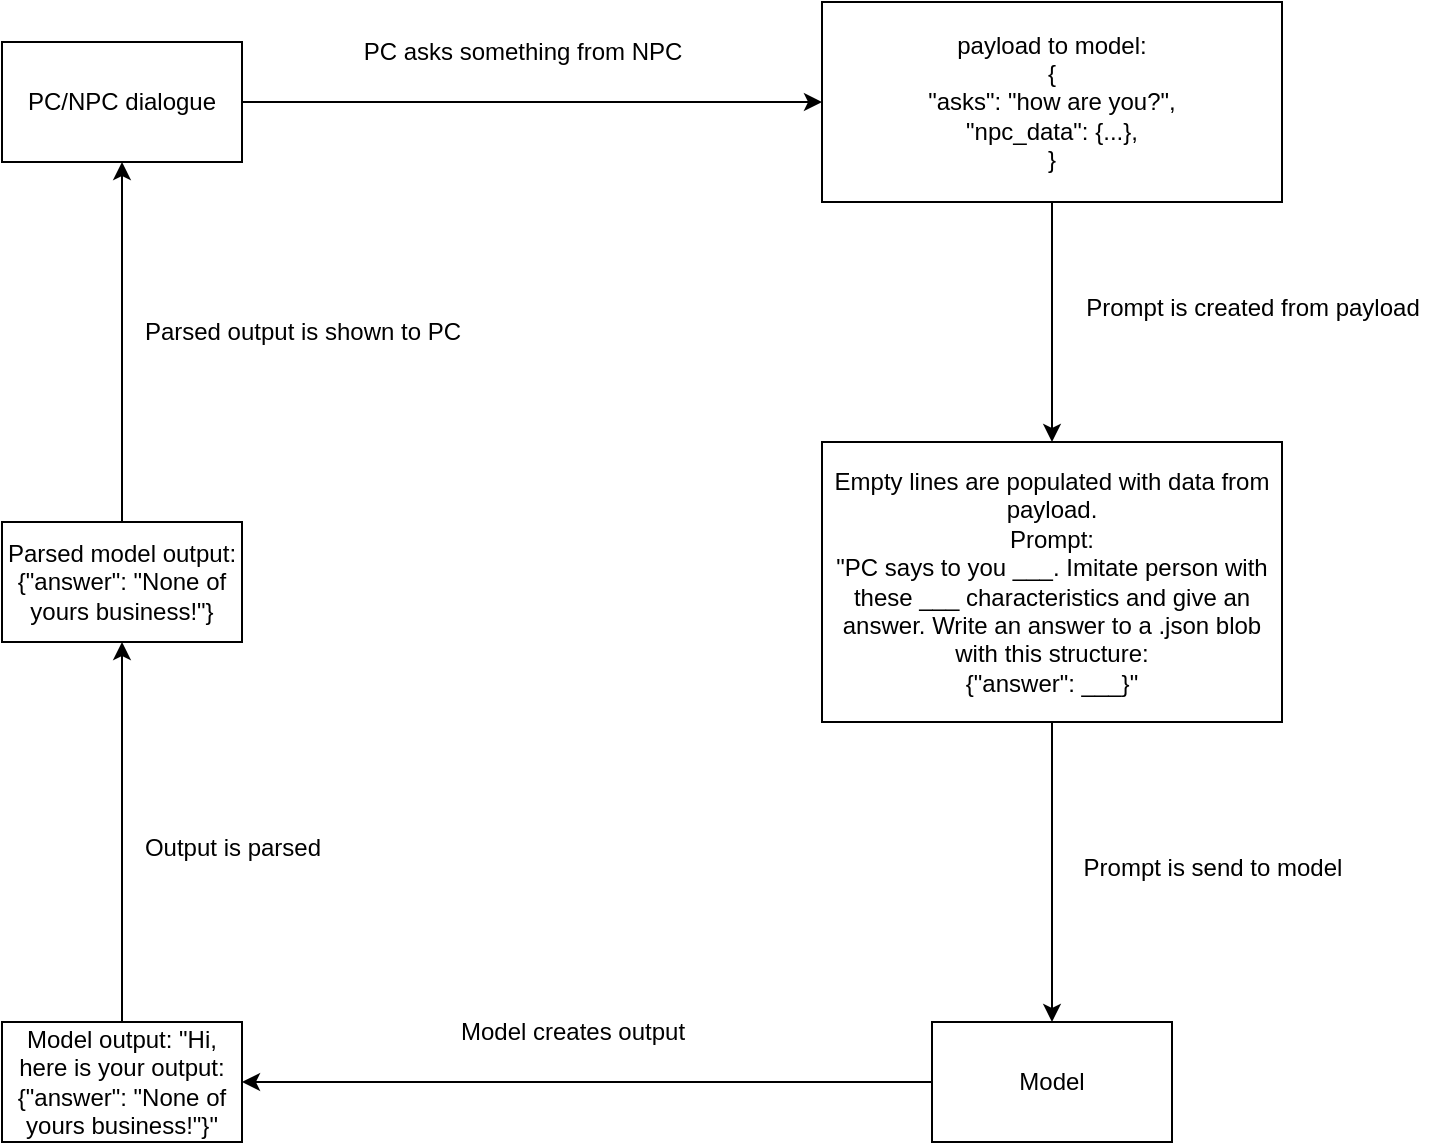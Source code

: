<mxfile version="22.0.4" type="device">
  <diagram name="Page-1" id="fZpFVvNK_kxjRwaLPY6W">
    <mxGraphModel dx="2074" dy="1102" grid="1" gridSize="10" guides="1" tooltips="1" connect="1" arrows="1" fold="1" page="1" pageScale="1" pageWidth="850" pageHeight="1100" math="0" shadow="0">
      <root>
        <mxCell id="0" />
        <mxCell id="1" parent="0" />
        <mxCell id="lBAf9pRN95detCUseYao-19" value="PC/NPC dialogue" style="whiteSpace=wrap;html=1;" vertex="1" parent="1">
          <mxGeometry x="90" y="250" width="120" height="60" as="geometry" />
        </mxCell>
        <mxCell id="lBAf9pRN95detCUseYao-20" value="&lt;div&gt;payload to model:&lt;/div&gt;&lt;div&gt;{&lt;/div&gt;&lt;div&gt;&quot;asks&quot;: &quot;how are you?&quot;,&lt;/div&gt;&lt;div&gt;&quot;npc_data&quot;: {...},&lt;/div&gt;&lt;div&gt;}&lt;br&gt;&lt;/div&gt;" style="whiteSpace=wrap;html=1;" vertex="1" parent="1">
          <mxGeometry x="500" y="230" width="230" height="100" as="geometry" />
        </mxCell>
        <mxCell id="lBAf9pRN95detCUseYao-21" value="&lt;div&gt;Empty lines are populated with data from payload.&lt;/div&gt;&lt;div&gt;Prompt:&lt;br&gt;&lt;/div&gt;&lt;div&gt;&quot;PC says to you ___. Imitate person with these ___ characteristics and give an answer. Write an answer to a .json blob with this structure:&lt;/div&gt;&lt;div&gt;{&quot;answer&quot;: ___}&quot;&lt;/div&gt;" style="whiteSpace=wrap;html=1;" vertex="1" parent="1">
          <mxGeometry x="500" y="450" width="230" height="140" as="geometry" />
        </mxCell>
        <mxCell id="lBAf9pRN95detCUseYao-22" value="Model" style="whiteSpace=wrap;html=1;" vertex="1" parent="1">
          <mxGeometry x="555" y="740" width="120" height="60" as="geometry" />
        </mxCell>
        <mxCell id="lBAf9pRN95detCUseYao-23" value="&lt;div&gt;Parsed model output:&lt;/div&gt;&lt;div&gt;{&quot;answer&quot;: &quot;None of yours business!&quot;}&lt;br&gt;&lt;/div&gt;" style="whiteSpace=wrap;html=1;" vertex="1" parent="1">
          <mxGeometry x="90" y="490" width="120" height="60" as="geometry" />
        </mxCell>
        <mxCell id="lBAf9pRN95detCUseYao-24" value="Model output: &quot;Hi, here is your output: {&quot;answer&quot;: &quot;None of yours business!&quot;}&quot;" style="whiteSpace=wrap;html=1;" vertex="1" parent="1">
          <mxGeometry x="90" y="740" width="120" height="60" as="geometry" />
        </mxCell>
        <mxCell id="lBAf9pRN95detCUseYao-25" value="" style="endArrow=classic;html=1;rounded=0;exitX=1;exitY=0.5;exitDx=0;exitDy=0;entryX=0;entryY=0.5;entryDx=0;entryDy=0;" edge="1" parent="1" source="lBAf9pRN95detCUseYao-19" target="lBAf9pRN95detCUseYao-20">
          <mxGeometry width="50" height="50" relative="1" as="geometry">
            <mxPoint x="170" y="550" as="sourcePoint" />
            <mxPoint x="220" y="500" as="targetPoint" />
          </mxGeometry>
        </mxCell>
        <mxCell id="lBAf9pRN95detCUseYao-26" value="" style="endArrow=classic;html=1;rounded=0;exitX=0.5;exitY=1;exitDx=0;exitDy=0;entryX=0.5;entryY=0;entryDx=0;entryDy=0;" edge="1" parent="1" source="lBAf9pRN95detCUseYao-20" target="lBAf9pRN95detCUseYao-21">
          <mxGeometry width="50" height="50" relative="1" as="geometry">
            <mxPoint x="220" y="290" as="sourcePoint" />
            <mxPoint x="510" y="290" as="targetPoint" />
          </mxGeometry>
        </mxCell>
        <mxCell id="lBAf9pRN95detCUseYao-27" value="" style="endArrow=classic;html=1;rounded=0;exitX=0.5;exitY=1;exitDx=0;exitDy=0;entryX=0.5;entryY=0;entryDx=0;entryDy=0;" edge="1" parent="1" source="lBAf9pRN95detCUseYao-21" target="lBAf9pRN95detCUseYao-22">
          <mxGeometry width="50" height="50" relative="1" as="geometry">
            <mxPoint x="625" y="340" as="sourcePoint" />
            <mxPoint x="625" y="460" as="targetPoint" />
          </mxGeometry>
        </mxCell>
        <mxCell id="lBAf9pRN95detCUseYao-28" value="" style="endArrow=classic;html=1;rounded=0;exitX=0;exitY=0.5;exitDx=0;exitDy=0;entryX=1;entryY=0.5;entryDx=0;entryDy=0;" edge="1" parent="1" source="lBAf9pRN95detCUseYao-22" target="lBAf9pRN95detCUseYao-24">
          <mxGeometry width="50" height="50" relative="1" as="geometry">
            <mxPoint x="635" y="350" as="sourcePoint" />
            <mxPoint x="635" y="470" as="targetPoint" />
          </mxGeometry>
        </mxCell>
        <mxCell id="lBAf9pRN95detCUseYao-29" value="" style="endArrow=classic;html=1;rounded=0;exitX=0.5;exitY=0;exitDx=0;exitDy=0;entryX=0.5;entryY=1;entryDx=0;entryDy=0;" edge="1" parent="1" source="lBAf9pRN95detCUseYao-24" target="lBAf9pRN95detCUseYao-23">
          <mxGeometry width="50" height="50" relative="1" as="geometry">
            <mxPoint x="565" y="780" as="sourcePoint" />
            <mxPoint x="220" y="780" as="targetPoint" />
          </mxGeometry>
        </mxCell>
        <mxCell id="lBAf9pRN95detCUseYao-30" value="" style="endArrow=classic;html=1;rounded=0;exitX=0.5;exitY=0;exitDx=0;exitDy=0;entryX=0.5;entryY=1;entryDx=0;entryDy=0;entryPerimeter=0;" edge="1" parent="1" source="lBAf9pRN95detCUseYao-23" target="lBAf9pRN95detCUseYao-19">
          <mxGeometry width="50" height="50" relative="1" as="geometry">
            <mxPoint x="575" y="790" as="sourcePoint" />
            <mxPoint x="140" y="310" as="targetPoint" />
          </mxGeometry>
        </mxCell>
        <mxCell id="lBAf9pRN95detCUseYao-31" value="PC asks something from NPC" style="text;html=1;align=center;verticalAlign=middle;resizable=0;points=[];autosize=1;strokeColor=none;fillColor=none;" vertex="1" parent="1">
          <mxGeometry x="260" y="240" width="180" height="30" as="geometry" />
        </mxCell>
        <mxCell id="lBAf9pRN95detCUseYao-32" value="Prompt is created from payload" style="text;html=1;align=center;verticalAlign=middle;resizable=0;points=[];autosize=1;strokeColor=none;fillColor=none;" vertex="1" parent="1">
          <mxGeometry x="620" y="368" width="190" height="30" as="geometry" />
        </mxCell>
        <mxCell id="lBAf9pRN95detCUseYao-33" value="Prompt is send to model" style="text;html=1;align=center;verticalAlign=middle;resizable=0;points=[];autosize=1;strokeColor=none;fillColor=none;" vertex="1" parent="1">
          <mxGeometry x="620" y="648" width="150" height="30" as="geometry" />
        </mxCell>
        <mxCell id="lBAf9pRN95detCUseYao-34" value="Model creates output" style="text;html=1;align=center;verticalAlign=middle;resizable=0;points=[];autosize=1;strokeColor=none;fillColor=none;" vertex="1" parent="1">
          <mxGeometry x="310" y="730" width="130" height="30" as="geometry" />
        </mxCell>
        <mxCell id="lBAf9pRN95detCUseYao-35" value="Output is parsed" style="text;html=1;align=center;verticalAlign=middle;resizable=0;points=[];autosize=1;strokeColor=none;fillColor=none;" vertex="1" parent="1">
          <mxGeometry x="150" y="638" width="110" height="30" as="geometry" />
        </mxCell>
        <mxCell id="lBAf9pRN95detCUseYao-36" value="Parsed output is shown to PC" style="text;html=1;align=center;verticalAlign=middle;resizable=0;points=[];autosize=1;strokeColor=none;fillColor=none;" vertex="1" parent="1">
          <mxGeometry x="150" y="380" width="180" height="30" as="geometry" />
        </mxCell>
      </root>
    </mxGraphModel>
  </diagram>
</mxfile>
